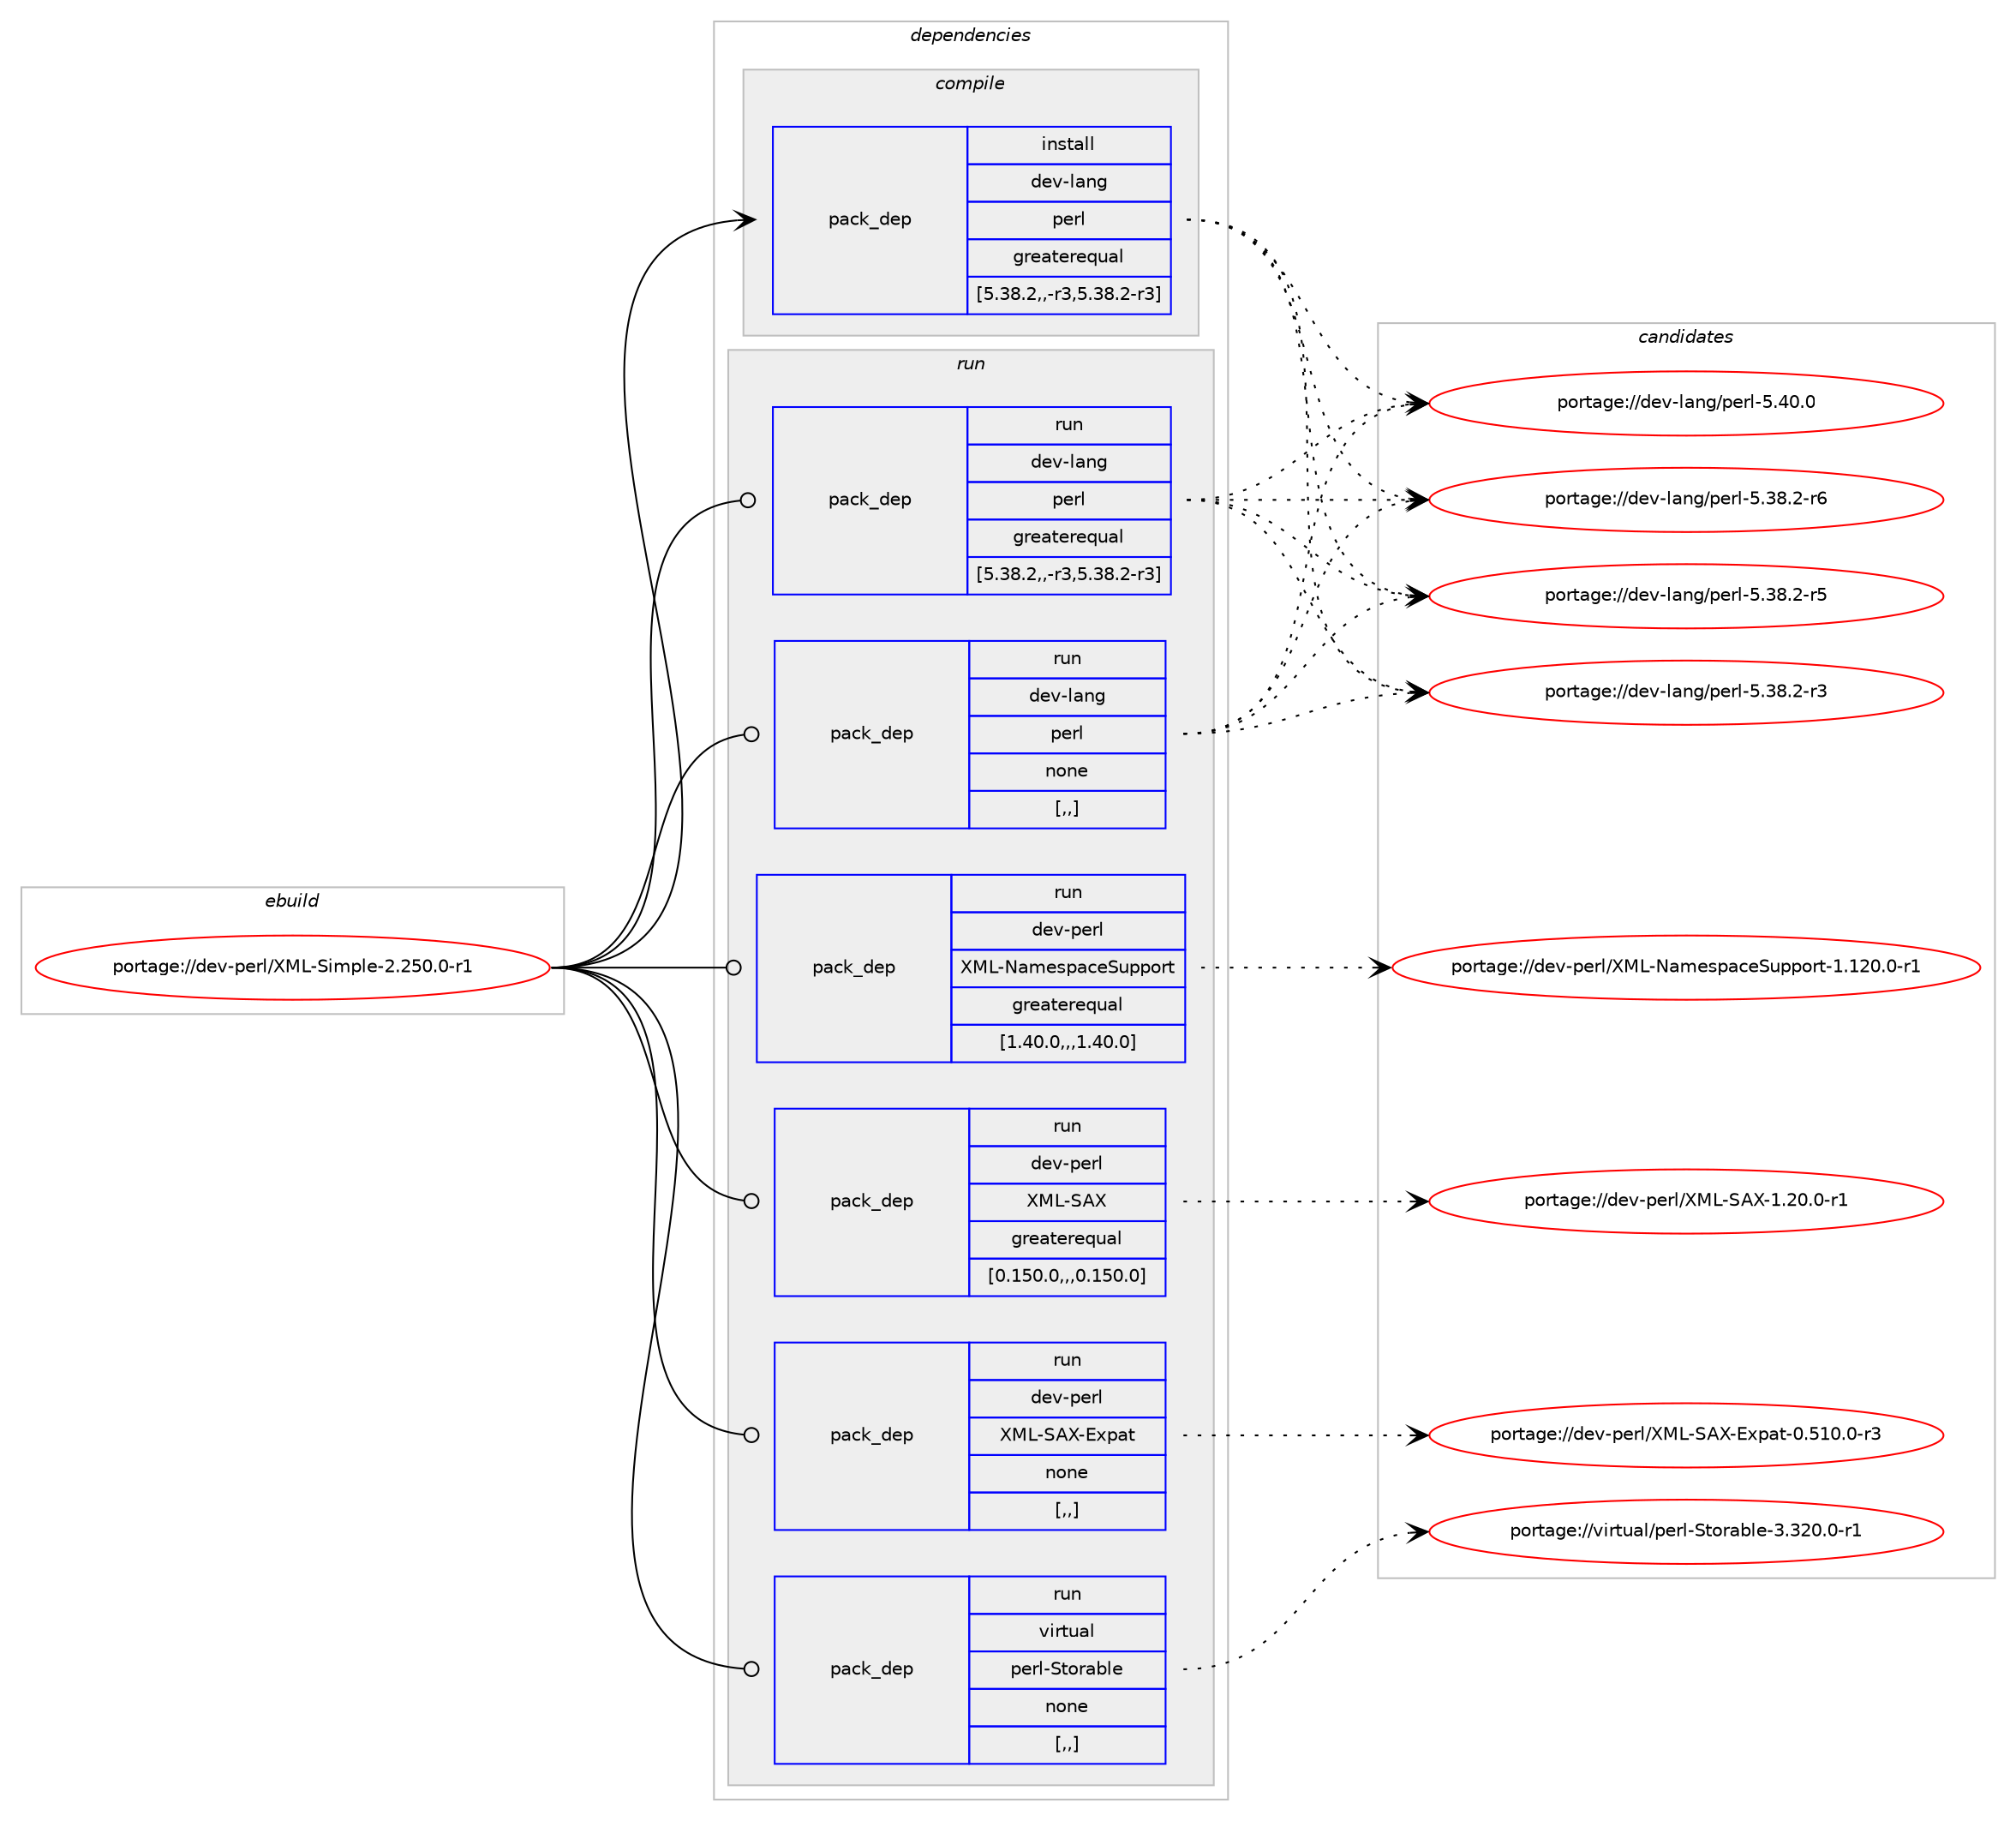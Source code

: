 digraph prolog {

# *************
# Graph options
# *************

newrank=true;
concentrate=true;
compound=true;
graph [rankdir=LR,fontname=Helvetica,fontsize=10,ranksep=1.5];#, ranksep=2.5, nodesep=0.2];
edge  [arrowhead=vee];
node  [fontname=Helvetica,fontsize=10];

# **********
# The ebuild
# **********

subgraph cluster_leftcol {
color=gray;
rank=same;
label=<<i>ebuild</i>>;
id [label="portage://dev-perl/XML-Simple-2.250.0-r1", color=red, width=4, href="../dev-perl/XML-Simple-2.250.0-r1.svg"];
}

# ****************
# The dependencies
# ****************

subgraph cluster_midcol {
color=gray;
label=<<i>dependencies</i>>;
subgraph cluster_compile {
fillcolor="#eeeeee";
style=filled;
label=<<i>compile</i>>;
subgraph pack107238 {
dependency138259 [label=<<TABLE BORDER="0" CELLBORDER="1" CELLSPACING="0" CELLPADDING="4" WIDTH="220"><TR><TD ROWSPAN="6" CELLPADDING="30">pack_dep</TD></TR><TR><TD WIDTH="110">install</TD></TR><TR><TD>dev-lang</TD></TR><TR><TD>perl</TD></TR><TR><TD>greaterequal</TD></TR><TR><TD>[5.38.2,,-r3,5.38.2-r3]</TD></TR></TABLE>>, shape=none, color=blue];
}
id:e -> dependency138259:w [weight=20,style="solid",arrowhead="vee"];
}
subgraph cluster_compileandrun {
fillcolor="#eeeeee";
style=filled;
label=<<i>compile and run</i>>;
}
subgraph cluster_run {
fillcolor="#eeeeee";
style=filled;
label=<<i>run</i>>;
subgraph pack107239 {
dependency138260 [label=<<TABLE BORDER="0" CELLBORDER="1" CELLSPACING="0" CELLPADDING="4" WIDTH="220"><TR><TD ROWSPAN="6" CELLPADDING="30">pack_dep</TD></TR><TR><TD WIDTH="110">run</TD></TR><TR><TD>dev-lang</TD></TR><TR><TD>perl</TD></TR><TR><TD>greaterequal</TD></TR><TR><TD>[5.38.2,,-r3,5.38.2-r3]</TD></TR></TABLE>>, shape=none, color=blue];
}
id:e -> dependency138260:w [weight=20,style="solid",arrowhead="odot"];
subgraph pack107240 {
dependency138261 [label=<<TABLE BORDER="0" CELLBORDER="1" CELLSPACING="0" CELLPADDING="4" WIDTH="220"><TR><TD ROWSPAN="6" CELLPADDING="30">pack_dep</TD></TR><TR><TD WIDTH="110">run</TD></TR><TR><TD>dev-lang</TD></TR><TR><TD>perl</TD></TR><TR><TD>none</TD></TR><TR><TD>[,,]</TD></TR></TABLE>>, shape=none, color=blue];
}
id:e -> dependency138261:w [weight=20,style="solid",arrowhead="odot"];
subgraph pack107241 {
dependency138262 [label=<<TABLE BORDER="0" CELLBORDER="1" CELLSPACING="0" CELLPADDING="4" WIDTH="220"><TR><TD ROWSPAN="6" CELLPADDING="30">pack_dep</TD></TR><TR><TD WIDTH="110">run</TD></TR><TR><TD>dev-perl</TD></TR><TR><TD>XML-NamespaceSupport</TD></TR><TR><TD>greaterequal</TD></TR><TR><TD>[1.40.0,,,1.40.0]</TD></TR></TABLE>>, shape=none, color=blue];
}
id:e -> dependency138262:w [weight=20,style="solid",arrowhead="odot"];
subgraph pack107242 {
dependency138263 [label=<<TABLE BORDER="0" CELLBORDER="1" CELLSPACING="0" CELLPADDING="4" WIDTH="220"><TR><TD ROWSPAN="6" CELLPADDING="30">pack_dep</TD></TR><TR><TD WIDTH="110">run</TD></TR><TR><TD>dev-perl</TD></TR><TR><TD>XML-SAX</TD></TR><TR><TD>greaterequal</TD></TR><TR><TD>[0.150.0,,,0.150.0]</TD></TR></TABLE>>, shape=none, color=blue];
}
id:e -> dependency138263:w [weight=20,style="solid",arrowhead="odot"];
subgraph pack107243 {
dependency138264 [label=<<TABLE BORDER="0" CELLBORDER="1" CELLSPACING="0" CELLPADDING="4" WIDTH="220"><TR><TD ROWSPAN="6" CELLPADDING="30">pack_dep</TD></TR><TR><TD WIDTH="110">run</TD></TR><TR><TD>dev-perl</TD></TR><TR><TD>XML-SAX-Expat</TD></TR><TR><TD>none</TD></TR><TR><TD>[,,]</TD></TR></TABLE>>, shape=none, color=blue];
}
id:e -> dependency138264:w [weight=20,style="solid",arrowhead="odot"];
subgraph pack107244 {
dependency138265 [label=<<TABLE BORDER="0" CELLBORDER="1" CELLSPACING="0" CELLPADDING="4" WIDTH="220"><TR><TD ROWSPAN="6" CELLPADDING="30">pack_dep</TD></TR><TR><TD WIDTH="110">run</TD></TR><TR><TD>virtual</TD></TR><TR><TD>perl-Storable</TD></TR><TR><TD>none</TD></TR><TR><TD>[,,]</TD></TR></TABLE>>, shape=none, color=blue];
}
id:e -> dependency138265:w [weight=20,style="solid",arrowhead="odot"];
}
}

# **************
# The candidates
# **************

subgraph cluster_choices {
rank=same;
color=gray;
label=<<i>candidates</i>>;

subgraph choice107238 {
color=black;
nodesep=1;
choice10010111845108971101034711210111410845534652484648 [label="portage://dev-lang/perl-5.40.0", color=red, width=4,href="../dev-lang/perl-5.40.0.svg"];
choice100101118451089711010347112101114108455346515646504511454 [label="portage://dev-lang/perl-5.38.2-r6", color=red, width=4,href="../dev-lang/perl-5.38.2-r6.svg"];
choice100101118451089711010347112101114108455346515646504511453 [label="portage://dev-lang/perl-5.38.2-r5", color=red, width=4,href="../dev-lang/perl-5.38.2-r5.svg"];
choice100101118451089711010347112101114108455346515646504511451 [label="portage://dev-lang/perl-5.38.2-r3", color=red, width=4,href="../dev-lang/perl-5.38.2-r3.svg"];
dependency138259:e -> choice10010111845108971101034711210111410845534652484648:w [style=dotted,weight="100"];
dependency138259:e -> choice100101118451089711010347112101114108455346515646504511454:w [style=dotted,weight="100"];
dependency138259:e -> choice100101118451089711010347112101114108455346515646504511453:w [style=dotted,weight="100"];
dependency138259:e -> choice100101118451089711010347112101114108455346515646504511451:w [style=dotted,weight="100"];
}
subgraph choice107239 {
color=black;
nodesep=1;
choice10010111845108971101034711210111410845534652484648 [label="portage://dev-lang/perl-5.40.0", color=red, width=4,href="../dev-lang/perl-5.40.0.svg"];
choice100101118451089711010347112101114108455346515646504511454 [label="portage://dev-lang/perl-5.38.2-r6", color=red, width=4,href="../dev-lang/perl-5.38.2-r6.svg"];
choice100101118451089711010347112101114108455346515646504511453 [label="portage://dev-lang/perl-5.38.2-r5", color=red, width=4,href="../dev-lang/perl-5.38.2-r5.svg"];
choice100101118451089711010347112101114108455346515646504511451 [label="portage://dev-lang/perl-5.38.2-r3", color=red, width=4,href="../dev-lang/perl-5.38.2-r3.svg"];
dependency138260:e -> choice10010111845108971101034711210111410845534652484648:w [style=dotted,weight="100"];
dependency138260:e -> choice100101118451089711010347112101114108455346515646504511454:w [style=dotted,weight="100"];
dependency138260:e -> choice100101118451089711010347112101114108455346515646504511453:w [style=dotted,weight="100"];
dependency138260:e -> choice100101118451089711010347112101114108455346515646504511451:w [style=dotted,weight="100"];
}
subgraph choice107240 {
color=black;
nodesep=1;
choice10010111845108971101034711210111410845534652484648 [label="portage://dev-lang/perl-5.40.0", color=red, width=4,href="../dev-lang/perl-5.40.0.svg"];
choice100101118451089711010347112101114108455346515646504511454 [label="portage://dev-lang/perl-5.38.2-r6", color=red, width=4,href="../dev-lang/perl-5.38.2-r6.svg"];
choice100101118451089711010347112101114108455346515646504511453 [label="portage://dev-lang/perl-5.38.2-r5", color=red, width=4,href="../dev-lang/perl-5.38.2-r5.svg"];
choice100101118451089711010347112101114108455346515646504511451 [label="portage://dev-lang/perl-5.38.2-r3", color=red, width=4,href="../dev-lang/perl-5.38.2-r3.svg"];
dependency138261:e -> choice10010111845108971101034711210111410845534652484648:w [style=dotted,weight="100"];
dependency138261:e -> choice100101118451089711010347112101114108455346515646504511454:w [style=dotted,weight="100"];
dependency138261:e -> choice100101118451089711010347112101114108455346515646504511453:w [style=dotted,weight="100"];
dependency138261:e -> choice100101118451089711010347112101114108455346515646504511451:w [style=dotted,weight="100"];
}
subgraph choice107241 {
color=black;
nodesep=1;
choice100101118451121011141084788777645789710910111511297991018311711211211111411645494649504846484511449 [label="portage://dev-perl/XML-NamespaceSupport-1.120.0-r1", color=red, width=4,href="../dev-perl/XML-NamespaceSupport-1.120.0-r1.svg"];
dependency138262:e -> choice100101118451121011141084788777645789710910111511297991018311711211211111411645494649504846484511449:w [style=dotted,weight="100"];
}
subgraph choice107242 {
color=black;
nodesep=1;
choice100101118451121011141084788777645836588454946504846484511449 [label="portage://dev-perl/XML-SAX-1.20.0-r1", color=red, width=4,href="../dev-perl/XML-SAX-1.20.0-r1.svg"];
dependency138263:e -> choice100101118451121011141084788777645836588454946504846484511449:w [style=dotted,weight="100"];
}
subgraph choice107243 {
color=black;
nodesep=1;
choice10010111845112101114108478877764583658845691201129711645484653494846484511451 [label="portage://dev-perl/XML-SAX-Expat-0.510.0-r3", color=red, width=4,href="../dev-perl/XML-SAX-Expat-0.510.0-r3.svg"];
dependency138264:e -> choice10010111845112101114108478877764583658845691201129711645484653494846484511451:w [style=dotted,weight="100"];
}
subgraph choice107244 {
color=black;
nodesep=1;
choice11810511411611797108471121011141084583116111114979810810145514651504846484511449 [label="portage://virtual/perl-Storable-3.320.0-r1", color=red, width=4,href="../virtual/perl-Storable-3.320.0-r1.svg"];
dependency138265:e -> choice11810511411611797108471121011141084583116111114979810810145514651504846484511449:w [style=dotted,weight="100"];
}
}

}
